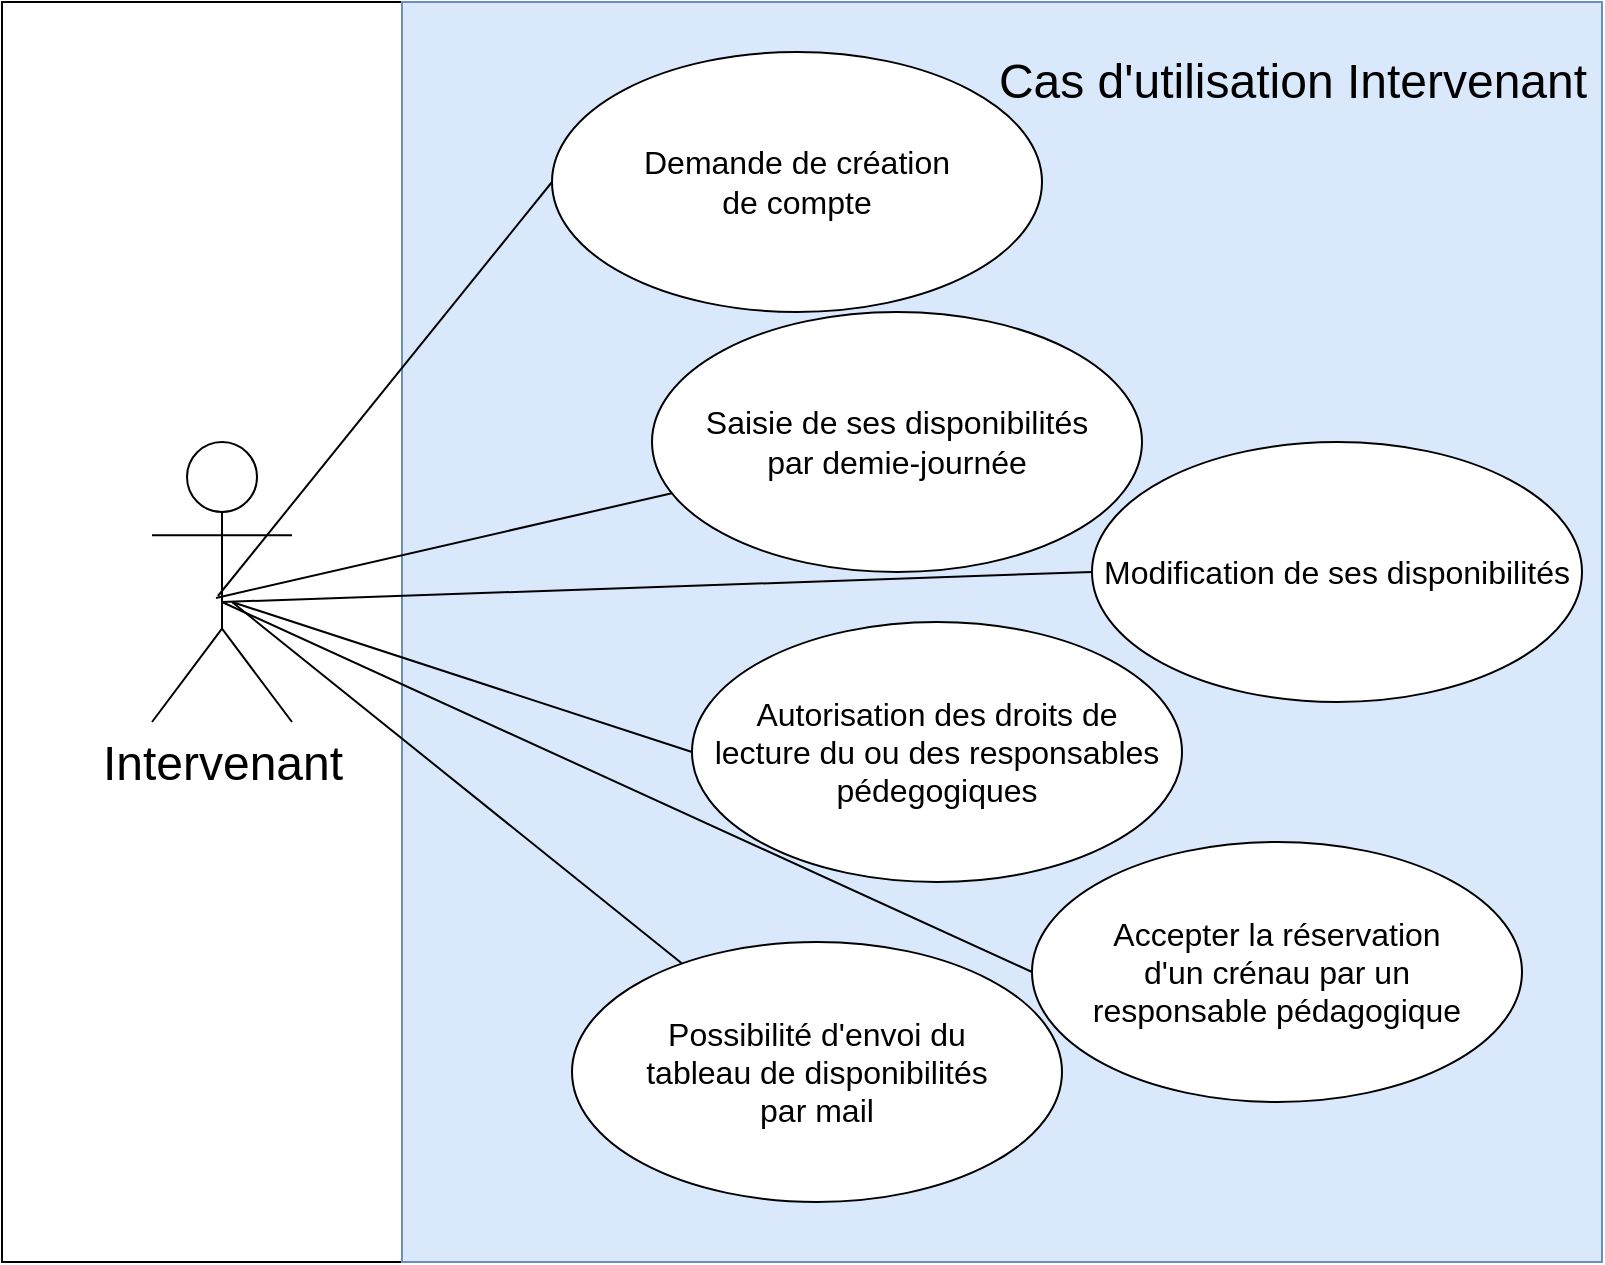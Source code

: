<mxfile version="15.3.8" type="github">
  <diagram id="JDvK5JgYtzo7YM8z0WjD" name="DiagrammeContexteStatique">
    <mxGraphModel dx="730" dy="773" grid="1" gridSize="10" guides="1" tooltips="1" connect="1" arrows="1" fold="1" page="1" pageScale="1" pageWidth="850" pageHeight="1100" math="0" shadow="0">
      <root>
        <mxCell id="0" />
        <mxCell id="1" parent="0" />
        <mxCell id="9iN0fUFvztX9pUTfpyMR-3" value="Object" style="html=1;" parent="1" vertex="1">
          <mxGeometry x="25" y="210" width="800" height="630" as="geometry" />
        </mxCell>
        <mxCell id="9iN0fUFvztX9pUTfpyMR-4" value="" style="html=1;fillColor=#dae8fc;strokeColor=#6c8ebf;" parent="1" vertex="1">
          <mxGeometry x="225" y="210" width="600" height="630" as="geometry" />
        </mxCell>
        <mxCell id="9iN0fUFvztX9pUTfpyMR-5" value="Cas d&#39;utilisation Intervenant" style="text;html=1;resizable=0;autosize=1;align=center;verticalAlign=middle;points=[];fillColor=none;strokeColor=none;rounded=0;fontSize=24;" parent="1" vertex="1">
          <mxGeometry x="515" y="235" width="310" height="30" as="geometry" />
        </mxCell>
        <mxCell id="9iN0fUFvztX9pUTfpyMR-9" value="Intervenant" style="shape=umlActor;verticalLabelPosition=bottom;verticalAlign=top;html=1;fontSize=24;" parent="1" vertex="1">
          <mxGeometry x="100" y="430" width="70" height="140" as="geometry" />
        </mxCell>
        <mxCell id="FNAhR9jihJerrEEBllIZ-1" value="&lt;div style=&quot;font-size: 16px&quot;&gt;&lt;font style=&quot;font-size: 16px&quot;&gt;Demande de création&lt;/font&gt;&lt;/div&gt;&lt;div style=&quot;font-size: 16px&quot;&gt;&lt;font style=&quot;font-size: 16px&quot;&gt;de compte&lt;br&gt;&lt;/font&gt;&lt;/div&gt;" style="ellipse;whiteSpace=wrap;html=1;" vertex="1" parent="1">
          <mxGeometry x="300" y="235" width="245" height="130" as="geometry" />
        </mxCell>
        <mxCell id="FNAhR9jihJerrEEBllIZ-2" value="" style="endArrow=none;html=1;entryX=0;entryY=0.5;entryDx=0;entryDy=0;exitX=0.471;exitY=0.55;exitDx=0;exitDy=0;exitPerimeter=0;" edge="1" parent="1" source="9iN0fUFvztX9pUTfpyMR-9" target="FNAhR9jihJerrEEBllIZ-1">
          <mxGeometry width="50" height="50" relative="1" as="geometry">
            <mxPoint x="170" y="480" as="sourcePoint" />
            <mxPoint x="350" y="540" as="targetPoint" />
          </mxGeometry>
        </mxCell>
        <mxCell id="FNAhR9jihJerrEEBllIZ-3" value="&lt;div&gt;&lt;font style=&quot;font-size: 16px&quot;&gt;Saisie de ses disponibilités&lt;/font&gt;&lt;/div&gt;&lt;div&gt;&lt;font style=&quot;font-size: 16px&quot;&gt;par demie-journée&lt;br&gt;&lt;/font&gt;&lt;/div&gt;" style="ellipse;whiteSpace=wrap;html=1;" vertex="1" parent="1">
          <mxGeometry x="350" y="365" width="245" height="130" as="geometry" />
        </mxCell>
        <mxCell id="FNAhR9jihJerrEEBllIZ-4" value="" style="endArrow=none;html=1;exitX=0.457;exitY=0.557;exitDx=0;exitDy=0;exitPerimeter=0;" edge="1" parent="1" source="9iN0fUFvztX9pUTfpyMR-9" target="FNAhR9jihJerrEEBllIZ-3">
          <mxGeometry width="50" height="50" relative="1" as="geometry">
            <mxPoint x="142.97" y="517" as="sourcePoint" />
            <mxPoint x="350" y="365" as="targetPoint" />
          </mxGeometry>
        </mxCell>
        <mxCell id="FNAhR9jihJerrEEBllIZ-5" value="&lt;font style=&quot;font-size: 16px&quot;&gt;Modification de ses disponibilités&lt;br&gt;&lt;/font&gt;" style="ellipse;whiteSpace=wrap;html=1;" vertex="1" parent="1">
          <mxGeometry x="570" y="430" width="245" height="130" as="geometry" />
        </mxCell>
        <mxCell id="FNAhR9jihJerrEEBllIZ-6" value="" style="endArrow=none;html=1;entryX=0;entryY=0.5;entryDx=0;entryDy=0;" edge="1" parent="1" target="FNAhR9jihJerrEEBllIZ-5">
          <mxGeometry width="50" height="50" relative="1" as="geometry">
            <mxPoint x="135" y="510" as="sourcePoint" />
            <mxPoint x="370.851" y="502.647" as="targetPoint" />
          </mxGeometry>
        </mxCell>
        <mxCell id="FNAhR9jihJerrEEBllIZ-7" value="&lt;div style=&quot;font-size: 16px&quot;&gt;&lt;font style=&quot;font-size: 16px&quot;&gt;Autorisation des droits de &lt;br&gt;&lt;/font&gt;&lt;/div&gt;&lt;div style=&quot;font-size: 16px&quot;&gt;&lt;font style=&quot;font-size: 16px&quot;&gt;lecture du ou des responsables&lt;/font&gt;&lt;/div&gt;&lt;div style=&quot;font-size: 16px&quot;&gt;&lt;font style=&quot;font-size: 16px&quot;&gt;pédegogiques&lt;br&gt;&lt;/font&gt;&lt;/div&gt;" style="ellipse;whiteSpace=wrap;html=1;" vertex="1" parent="1">
          <mxGeometry x="370" y="520" width="245" height="130" as="geometry" />
        </mxCell>
        <mxCell id="FNAhR9jihJerrEEBllIZ-8" value="" style="endArrow=none;html=1;entryX=0;entryY=0.5;entryDx=0;entryDy=0;" edge="1" parent="1" target="FNAhR9jihJerrEEBllIZ-7">
          <mxGeometry width="50" height="50" relative="1" as="geometry">
            <mxPoint x="140" y="510" as="sourcePoint" />
            <mxPoint x="380" y="570" as="targetPoint" />
          </mxGeometry>
        </mxCell>
        <mxCell id="FNAhR9jihJerrEEBllIZ-9" value="&lt;div style=&quot;font-size: 16px&quot;&gt;&lt;font style=&quot;font-size: 16px&quot;&gt;Accepter la réservation&lt;/font&gt;&lt;/div&gt;&lt;div style=&quot;font-size: 16px&quot;&gt;&lt;font style=&quot;font-size: 16px&quot;&gt;d&#39;un crénau par un&lt;/font&gt;&lt;/div&gt;&lt;div style=&quot;font-size: 16px&quot;&gt;&lt;font style=&quot;font-size: 16px&quot;&gt;responsable pédagogique&lt;br&gt;&lt;/font&gt;&lt;/div&gt;" style="ellipse;whiteSpace=wrap;html=1;" vertex="1" parent="1">
          <mxGeometry x="540" y="630" width="245" height="130" as="geometry" />
        </mxCell>
        <mxCell id="FNAhR9jihJerrEEBllIZ-10" value="" style="endArrow=none;html=1;entryX=0;entryY=0.5;entryDx=0;entryDy=0;" edge="1" parent="1" target="FNAhR9jihJerrEEBllIZ-9">
          <mxGeometry width="50" height="50" relative="1" as="geometry">
            <mxPoint x="135" y="510" as="sourcePoint" />
            <mxPoint x="380" y="595" as="targetPoint" />
          </mxGeometry>
        </mxCell>
        <mxCell id="FNAhR9jihJerrEEBllIZ-11" value="&lt;div style=&quot;font-size: 16px&quot;&gt;&lt;font style=&quot;font-size: 16px&quot;&gt;Possibilité d&#39;envoi du&lt;/font&gt;&lt;/div&gt;&lt;div style=&quot;font-size: 16px&quot;&gt;&lt;font style=&quot;font-size: 16px&quot;&gt;tableau de disponibilités&lt;/font&gt;&lt;/div&gt;&lt;div style=&quot;font-size: 16px&quot;&gt;&lt;font style=&quot;font-size: 16px&quot;&gt;par mail&lt;br&gt;&lt;/font&gt;&lt;/div&gt;" style="ellipse;whiteSpace=wrap;html=1;" vertex="1" parent="1">
          <mxGeometry x="310" y="680" width="245" height="130" as="geometry" />
        </mxCell>
        <mxCell id="FNAhR9jihJerrEEBllIZ-12" value="" style="endArrow=none;html=1;" edge="1" parent="1" target="FNAhR9jihJerrEEBllIZ-11">
          <mxGeometry width="50" height="50" relative="1" as="geometry">
            <mxPoint x="140" y="510" as="sourcePoint" />
            <mxPoint x="550" y="705" as="targetPoint" />
          </mxGeometry>
        </mxCell>
      </root>
    </mxGraphModel>
  </diagram>
</mxfile>
